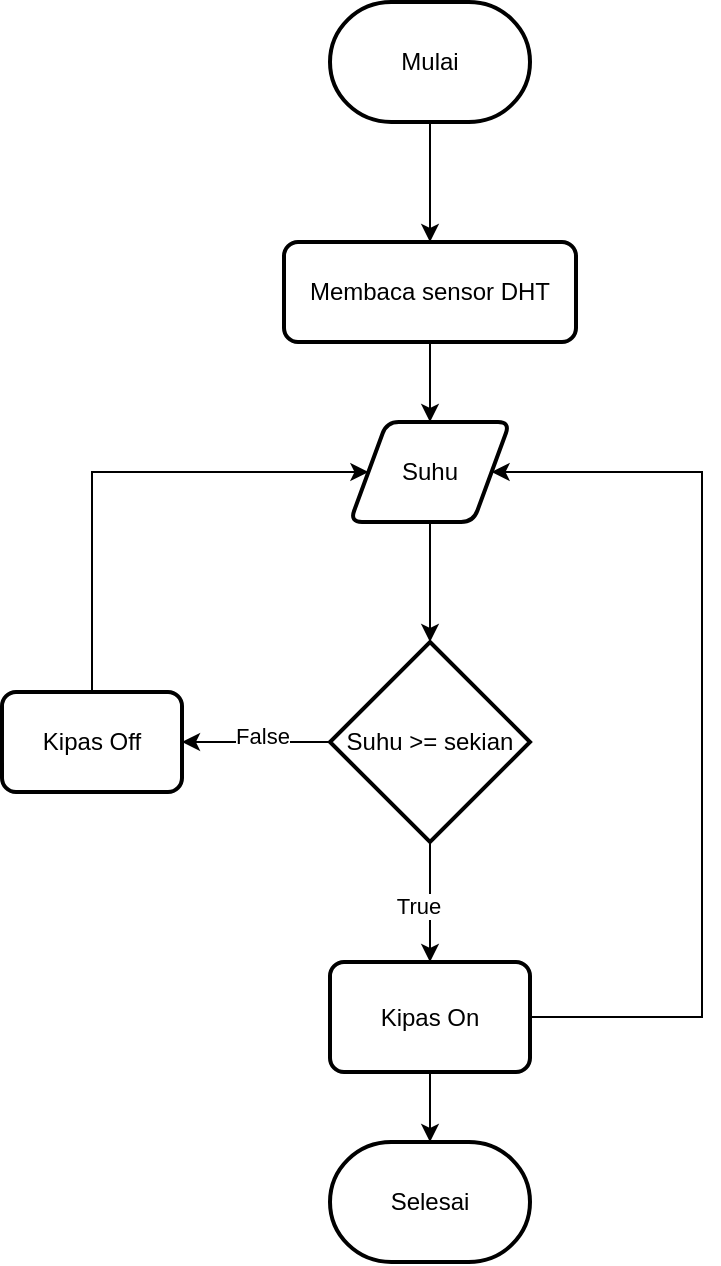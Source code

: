 <mxfile version="22.0.8" type="github">
  <diagram id="C5RBs43oDa-KdzZeNtuy" name="Page-1">
    <mxGraphModel dx="1050" dy="574" grid="1" gridSize="10" guides="1" tooltips="1" connect="1" arrows="1" fold="1" page="1" pageScale="1" pageWidth="827" pageHeight="1169" math="0" shadow="0">
      <root>
        <mxCell id="WIyWlLk6GJQsqaUBKTNV-0" />
        <mxCell id="WIyWlLk6GJQsqaUBKTNV-1" parent="WIyWlLk6GJQsqaUBKTNV-0" />
        <mxCell id="b3zhdHq0NaJjq-jHibz3-5" style="edgeStyle=orthogonalEdgeStyle;rounded=0;orthogonalLoop=1;jettySize=auto;html=1;exitX=0.5;exitY=1;exitDx=0;exitDy=0;exitPerimeter=0;entryX=0.5;entryY=0;entryDx=0;entryDy=0;" edge="1" parent="WIyWlLk6GJQsqaUBKTNV-1" source="b3zhdHq0NaJjq-jHibz3-1" target="b3zhdHq0NaJjq-jHibz3-4">
          <mxGeometry relative="1" as="geometry" />
        </mxCell>
        <mxCell id="b3zhdHq0NaJjq-jHibz3-1" value="Mulai" style="strokeWidth=2;html=1;shape=mxgraph.flowchart.terminator;whiteSpace=wrap;" vertex="1" parent="WIyWlLk6GJQsqaUBKTNV-1">
          <mxGeometry x="364" y="30" width="100" height="60" as="geometry" />
        </mxCell>
        <mxCell id="b3zhdHq0NaJjq-jHibz3-8" style="edgeStyle=orthogonalEdgeStyle;rounded=0;orthogonalLoop=1;jettySize=auto;html=1;exitX=0.5;exitY=1;exitDx=0;exitDy=0;entryX=0.5;entryY=0;entryDx=0;entryDy=0;" edge="1" parent="WIyWlLk6GJQsqaUBKTNV-1" source="b3zhdHq0NaJjq-jHibz3-4" target="b3zhdHq0NaJjq-jHibz3-6">
          <mxGeometry relative="1" as="geometry" />
        </mxCell>
        <mxCell id="b3zhdHq0NaJjq-jHibz3-4" value="Membaca sensor DHT" style="rounded=1;whiteSpace=wrap;html=1;absoluteArcSize=1;arcSize=14;strokeWidth=2;" vertex="1" parent="WIyWlLk6GJQsqaUBKTNV-1">
          <mxGeometry x="341" y="150" width="146" height="50" as="geometry" />
        </mxCell>
        <mxCell id="b3zhdHq0NaJjq-jHibz3-6" value="Suhu" style="shape=parallelogram;html=1;strokeWidth=2;perimeter=parallelogramPerimeter;whiteSpace=wrap;rounded=1;arcSize=12;size=0.23;" vertex="1" parent="WIyWlLk6GJQsqaUBKTNV-1">
          <mxGeometry x="374" y="240" width="80" height="50" as="geometry" />
        </mxCell>
        <mxCell id="b3zhdHq0NaJjq-jHibz3-20" style="edgeStyle=orthogonalEdgeStyle;rounded=0;orthogonalLoop=1;jettySize=auto;html=1;exitX=0;exitY=0.5;exitDx=0;exitDy=0;exitPerimeter=0;entryX=1;entryY=0.5;entryDx=0;entryDy=0;" edge="1" parent="WIyWlLk6GJQsqaUBKTNV-1" source="b3zhdHq0NaJjq-jHibz3-9" target="b3zhdHq0NaJjq-jHibz3-19">
          <mxGeometry relative="1" as="geometry" />
        </mxCell>
        <mxCell id="b3zhdHq0NaJjq-jHibz3-22" value="False" style="edgeLabel;html=1;align=center;verticalAlign=middle;resizable=0;points=[];" vertex="1" connectable="0" parent="b3zhdHq0NaJjq-jHibz3-20">
          <mxGeometry x="-0.082" y="-3" relative="1" as="geometry">
            <mxPoint as="offset" />
          </mxGeometry>
        </mxCell>
        <mxCell id="b3zhdHq0NaJjq-jHibz3-24" style="edgeStyle=orthogonalEdgeStyle;rounded=0;orthogonalLoop=1;jettySize=auto;html=1;exitX=0.5;exitY=1;exitDx=0;exitDy=0;exitPerimeter=0;entryX=0.5;entryY=0;entryDx=0;entryDy=0;" edge="1" parent="WIyWlLk6GJQsqaUBKTNV-1" source="b3zhdHq0NaJjq-jHibz3-9" target="b3zhdHq0NaJjq-jHibz3-23">
          <mxGeometry relative="1" as="geometry" />
        </mxCell>
        <mxCell id="b3zhdHq0NaJjq-jHibz3-28" value="True" style="edgeLabel;html=1;align=center;verticalAlign=middle;resizable=0;points=[];" vertex="1" connectable="0" parent="b3zhdHq0NaJjq-jHibz3-24">
          <mxGeometry x="0.057" y="-6" relative="1" as="geometry">
            <mxPoint as="offset" />
          </mxGeometry>
        </mxCell>
        <mxCell id="b3zhdHq0NaJjq-jHibz3-9" value="Suhu &amp;gt;= sekian" style="strokeWidth=2;html=1;shape=mxgraph.flowchart.decision;whiteSpace=wrap;" vertex="1" parent="WIyWlLk6GJQsqaUBKTNV-1">
          <mxGeometry x="364" y="350" width="100" height="100" as="geometry" />
        </mxCell>
        <mxCell id="b3zhdHq0NaJjq-jHibz3-10" style="edgeStyle=orthogonalEdgeStyle;rounded=0;orthogonalLoop=1;jettySize=auto;html=1;exitX=0.5;exitY=1;exitDx=0;exitDy=0;entryX=0.5;entryY=0;entryDx=0;entryDy=0;entryPerimeter=0;" edge="1" parent="WIyWlLk6GJQsqaUBKTNV-1" source="b3zhdHq0NaJjq-jHibz3-6" target="b3zhdHq0NaJjq-jHibz3-9">
          <mxGeometry relative="1" as="geometry" />
        </mxCell>
        <mxCell id="b3zhdHq0NaJjq-jHibz3-21" style="edgeStyle=orthogonalEdgeStyle;rounded=0;orthogonalLoop=1;jettySize=auto;html=1;exitX=0.5;exitY=0;exitDx=0;exitDy=0;entryX=0;entryY=0.5;entryDx=0;entryDy=0;" edge="1" parent="WIyWlLk6GJQsqaUBKTNV-1" source="b3zhdHq0NaJjq-jHibz3-19" target="b3zhdHq0NaJjq-jHibz3-6">
          <mxGeometry relative="1" as="geometry">
            <Array as="points">
              <mxPoint x="245" y="265" />
            </Array>
          </mxGeometry>
        </mxCell>
        <mxCell id="b3zhdHq0NaJjq-jHibz3-19" value="Kipas Off" style="rounded=1;whiteSpace=wrap;html=1;absoluteArcSize=1;arcSize=14;strokeWidth=2;" vertex="1" parent="WIyWlLk6GJQsqaUBKTNV-1">
          <mxGeometry x="200" y="375" width="90" height="50" as="geometry" />
        </mxCell>
        <mxCell id="b3zhdHq0NaJjq-jHibz3-25" style="edgeStyle=orthogonalEdgeStyle;rounded=0;orthogonalLoop=1;jettySize=auto;html=1;exitX=1;exitY=0.5;exitDx=0;exitDy=0;entryX=1;entryY=0.5;entryDx=0;entryDy=0;" edge="1" parent="WIyWlLk6GJQsqaUBKTNV-1" source="b3zhdHq0NaJjq-jHibz3-23" target="b3zhdHq0NaJjq-jHibz3-6">
          <mxGeometry relative="1" as="geometry">
            <Array as="points">
              <mxPoint x="550" y="538" />
              <mxPoint x="550" y="265" />
            </Array>
          </mxGeometry>
        </mxCell>
        <mxCell id="b3zhdHq0NaJjq-jHibz3-23" value="Kipas On" style="rounded=1;whiteSpace=wrap;html=1;absoluteArcSize=1;arcSize=14;strokeWidth=2;" vertex="1" parent="WIyWlLk6GJQsqaUBKTNV-1">
          <mxGeometry x="364" y="510" width="100" height="55" as="geometry" />
        </mxCell>
        <mxCell id="b3zhdHq0NaJjq-jHibz3-26" value="Selesai" style="strokeWidth=2;html=1;shape=mxgraph.flowchart.terminator;whiteSpace=wrap;" vertex="1" parent="WIyWlLk6GJQsqaUBKTNV-1">
          <mxGeometry x="364" y="600" width="100" height="60" as="geometry" />
        </mxCell>
        <mxCell id="b3zhdHq0NaJjq-jHibz3-27" style="edgeStyle=orthogonalEdgeStyle;rounded=0;orthogonalLoop=1;jettySize=auto;html=1;exitX=0.5;exitY=1;exitDx=0;exitDy=0;entryX=0.5;entryY=0;entryDx=0;entryDy=0;entryPerimeter=0;" edge="1" parent="WIyWlLk6GJQsqaUBKTNV-1" source="b3zhdHq0NaJjq-jHibz3-23" target="b3zhdHq0NaJjq-jHibz3-26">
          <mxGeometry relative="1" as="geometry" />
        </mxCell>
      </root>
    </mxGraphModel>
  </diagram>
</mxfile>
